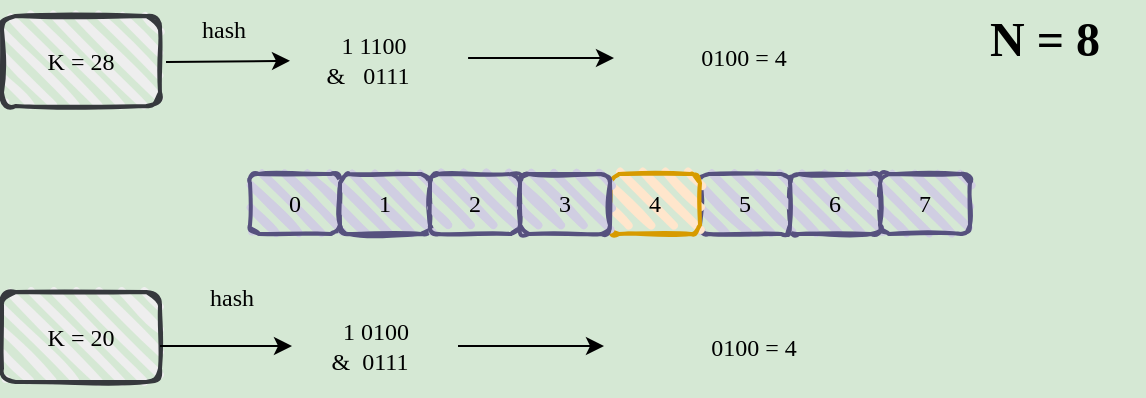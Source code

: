 <mxfile version="21.7.4" type="github">
  <diagram name="第 1 页" id="a1_jgAsYDagfImClLBtP">
    <mxGraphModel dx="1434" dy="750" grid="0" gridSize="10" guides="0" tooltips="1" connect="0" arrows="0" fold="1" page="1" pageScale="1" pageWidth="827" pageHeight="1169" background="#D5E8D4" math="0" shadow="0">
      <root>
        <mxCell id="0" />
        <mxCell id="1" parent="0" />
        <mxCell id="9BEW88Du8SsoU9LLgYJ4-37" value="0" style="rounded=1;whiteSpace=wrap;html=1;strokeWidth=2;fillWeight=4;hachureGap=8;hachureAngle=45;fillColor=#d0cee2;sketch=1;strokeColor=#56517e;fontFamily=Comic Sans MS;" vertex="1" parent="1">
          <mxGeometry x="232" y="188" width="45" height="30" as="geometry" />
        </mxCell>
        <mxCell id="9BEW88Du8SsoU9LLgYJ4-38" value="&lt;font face=&quot;Comic Sans MS&quot;&gt;1&lt;/font&gt;" style="rounded=1;whiteSpace=wrap;html=1;strokeWidth=2;fillWeight=4;hachureGap=8;hachureAngle=45;fillColor=#d0cee2;sketch=1;strokeColor=#56517e;" vertex="1" parent="1">
          <mxGeometry x="277" y="188" width="45" height="30" as="geometry" />
        </mxCell>
        <mxCell id="9BEW88Du8SsoU9LLgYJ4-39" value="&lt;font face=&quot;Comic Sans MS&quot;&gt;7&lt;/font&gt;" style="rounded=1;whiteSpace=wrap;html=1;strokeWidth=2;fillWeight=4;hachureGap=8;hachureAngle=45;fillColor=#d0cee2;sketch=1;strokeColor=#56517e;" vertex="1" parent="1">
          <mxGeometry x="547" y="188" width="45" height="30" as="geometry" />
        </mxCell>
        <mxCell id="9BEW88Du8SsoU9LLgYJ4-40" value="&lt;font face=&quot;Comic Sans MS&quot;&gt;6&lt;/font&gt;" style="rounded=1;whiteSpace=wrap;html=1;strokeWidth=2;fillWeight=4;hachureGap=8;hachureAngle=45;fillColor=#d0cee2;sketch=1;strokeColor=#56517e;" vertex="1" parent="1">
          <mxGeometry x="502" y="188" width="45" height="30" as="geometry" />
        </mxCell>
        <mxCell id="9BEW88Du8SsoU9LLgYJ4-41" value="&lt;font face=&quot;Comic Sans MS&quot;&gt;5&lt;/font&gt;" style="rounded=1;whiteSpace=wrap;html=1;strokeWidth=2;fillWeight=4;hachureGap=8;hachureAngle=45;fillColor=#d0cee2;sketch=1;strokeColor=#56517e;" vertex="1" parent="1">
          <mxGeometry x="457" y="188" width="45" height="30" as="geometry" />
        </mxCell>
        <mxCell id="9BEW88Du8SsoU9LLgYJ4-42" value="&lt;font face=&quot;Comic Sans MS&quot;&gt;4&lt;/font&gt;" style="rounded=1;whiteSpace=wrap;html=1;strokeWidth=2;fillWeight=4;hachureGap=8;hachureAngle=45;fillColor=#ffe6cc;sketch=1;strokeColor=#d79b00;" vertex="1" parent="1">
          <mxGeometry x="412" y="188" width="45" height="30" as="geometry" />
        </mxCell>
        <mxCell id="9BEW88Du8SsoU9LLgYJ4-43" value="&lt;font face=&quot;Comic Sans MS&quot;&gt;2&lt;/font&gt;" style="rounded=1;whiteSpace=wrap;html=1;strokeWidth=2;fillWeight=4;hachureGap=8;hachureAngle=45;fillColor=#d0cee2;sketch=1;strokeColor=#56517e;" vertex="1" parent="1">
          <mxGeometry x="322" y="188" width="45" height="30" as="geometry" />
        </mxCell>
        <mxCell id="9BEW88Du8SsoU9LLgYJ4-44" value="&lt;font face=&quot;Comic Sans MS&quot;&gt;3&lt;/font&gt;" style="rounded=1;whiteSpace=wrap;html=1;strokeWidth=2;fillWeight=4;hachureGap=8;hachureAngle=45;fillColor=#d0cee2;sketch=1;strokeColor=#56517e;" vertex="1" parent="1">
          <mxGeometry x="367" y="188" width="45" height="30" as="geometry" />
        </mxCell>
        <mxCell id="9BEW88Du8SsoU9LLgYJ4-47" value="N = 8" style="text;strokeColor=none;fillColor=none;html=1;fontSize=24;fontStyle=1;verticalAlign=middle;align=center;fontFamily=Comic Sans MS;" vertex="1" parent="1">
          <mxGeometry x="579" y="101" width="100" height="40" as="geometry" />
        </mxCell>
        <mxCell id="9BEW88Du8SsoU9LLgYJ4-48" value="K = 28" style="rounded=1;whiteSpace=wrap;html=1;strokeWidth=2;fillWeight=4;hachureGap=8;hachureAngle=45;fillColor=#eeeeee;sketch=1;fontFamily=Comic Sans MS;strokeColor=#36393d;" vertex="1" parent="1">
          <mxGeometry x="108" y="109" width="79" height="45" as="geometry" />
        </mxCell>
        <mxCell id="9BEW88Du8SsoU9LLgYJ4-49" value="K = 20" style="rounded=1;whiteSpace=wrap;html=1;strokeWidth=2;fillWeight=4;hachureGap=8;hachureAngle=45;fillColor=#eeeeee;sketch=1;fontFamily=Comic Sans MS;strokeColor=#36393d;" vertex="1" parent="1">
          <mxGeometry x="108" y="247" width="79" height="45" as="geometry" />
        </mxCell>
        <mxCell id="9BEW88Du8SsoU9LLgYJ4-52" value="1 1100&lt;br&gt;&amp;amp;&amp;nbsp; &amp;nbsp;0111&amp;nbsp;&amp;nbsp;" style="text;html=1;strokeColor=none;fillColor=none;align=center;verticalAlign=middle;whiteSpace=wrap;rounded=0;fontFamily=Comic Sans MS;" vertex="1" parent="1">
          <mxGeometry x="252" y="106" width="84" height="50" as="geometry" />
        </mxCell>
        <mxCell id="9BEW88Du8SsoU9LLgYJ4-53" value="" style="endArrow=classic;html=1;rounded=0;exitX=1.038;exitY=0.511;exitDx=0;exitDy=0;exitPerimeter=0;" edge="1" parent="1" source="9BEW88Du8SsoU9LLgYJ4-48" target="9BEW88Du8SsoU9LLgYJ4-52">
          <mxGeometry width="50" height="50" relative="1" as="geometry">
            <mxPoint x="387" y="411" as="sourcePoint" />
            <mxPoint x="245" y="132" as="targetPoint" />
          </mxGeometry>
        </mxCell>
        <mxCell id="9BEW88Du8SsoU9LLgYJ4-54" value="hash" style="text;html=1;strokeColor=none;fillColor=none;align=center;verticalAlign=middle;whiteSpace=wrap;rounded=0;fontFamily=Comic Sans MS;" vertex="1" parent="1">
          <mxGeometry x="189" y="101" width="60" height="30" as="geometry" />
        </mxCell>
        <mxCell id="9BEW88Du8SsoU9LLgYJ4-55" value="" style="endArrow=classic;html=1;rounded=0;exitX=1.06;exitY=0.48;exitDx=0;exitDy=0;exitPerimeter=0;" edge="1" parent="1" source="9BEW88Du8SsoU9LLgYJ4-52">
          <mxGeometry width="50" height="50" relative="1" as="geometry">
            <mxPoint x="387" y="411" as="sourcePoint" />
            <mxPoint x="414" y="130" as="targetPoint" />
          </mxGeometry>
        </mxCell>
        <mxCell id="9BEW88Du8SsoU9LLgYJ4-56" value="&lt;font face=&quot;Comic Sans MS&quot;&gt;0100 = 4&lt;/font&gt;" style="text;html=1;strokeColor=none;fillColor=none;align=center;verticalAlign=middle;whiteSpace=wrap;rounded=0;" vertex="1" parent="1">
          <mxGeometry x="441" y="108" width="76" height="44" as="geometry" />
        </mxCell>
        <mxCell id="9BEW88Du8SsoU9LLgYJ4-57" value="hash" style="text;html=1;strokeColor=none;fillColor=none;align=center;verticalAlign=middle;whiteSpace=wrap;rounded=0;fontFamily=Comic Sans MS;" vertex="1" parent="1">
          <mxGeometry x="193" y="235" width="60" height="30" as="geometry" />
        </mxCell>
        <mxCell id="9BEW88Du8SsoU9LLgYJ4-58" value="" style="endArrow=classic;html=1;rounded=0;exitX=1;exitY=0.6;exitDx=0;exitDy=0;exitPerimeter=0;" edge="1" parent="1" source="9BEW88Du8SsoU9LLgYJ4-49">
          <mxGeometry width="50" height="50" relative="1" as="geometry">
            <mxPoint x="387" y="411" as="sourcePoint" />
            <mxPoint x="253" y="274" as="targetPoint" />
          </mxGeometry>
        </mxCell>
        <mxCell id="9BEW88Du8SsoU9LLgYJ4-59" value="1 0100&lt;br&gt;&amp;amp;&amp;nbsp; 0111&amp;nbsp;&amp;nbsp;" style="text;html=1;strokeColor=none;fillColor=none;align=center;verticalAlign=middle;whiteSpace=wrap;rounded=0;fontFamily=Comic Sans MS;" vertex="1" parent="1">
          <mxGeometry x="253" y="249" width="84" height="50" as="geometry" />
        </mxCell>
        <mxCell id="9BEW88Du8SsoU9LLgYJ4-60" value="" style="endArrow=classic;html=1;rounded=0;exitX=1.06;exitY=0.48;exitDx=0;exitDy=0;exitPerimeter=0;" edge="1" parent="1">
          <mxGeometry width="50" height="50" relative="1" as="geometry">
            <mxPoint x="336" y="274" as="sourcePoint" />
            <mxPoint x="409" y="274" as="targetPoint" />
          </mxGeometry>
        </mxCell>
        <mxCell id="9BEW88Du8SsoU9LLgYJ4-62" value="&lt;font face=&quot;Comic Sans MS&quot;&gt;0100 = 4&lt;/font&gt;" style="text;html=1;strokeColor=none;fillColor=none;align=center;verticalAlign=middle;whiteSpace=wrap;rounded=0;" vertex="1" parent="1">
          <mxGeometry x="446" y="253" width="76" height="44" as="geometry" />
        </mxCell>
      </root>
    </mxGraphModel>
  </diagram>
</mxfile>
